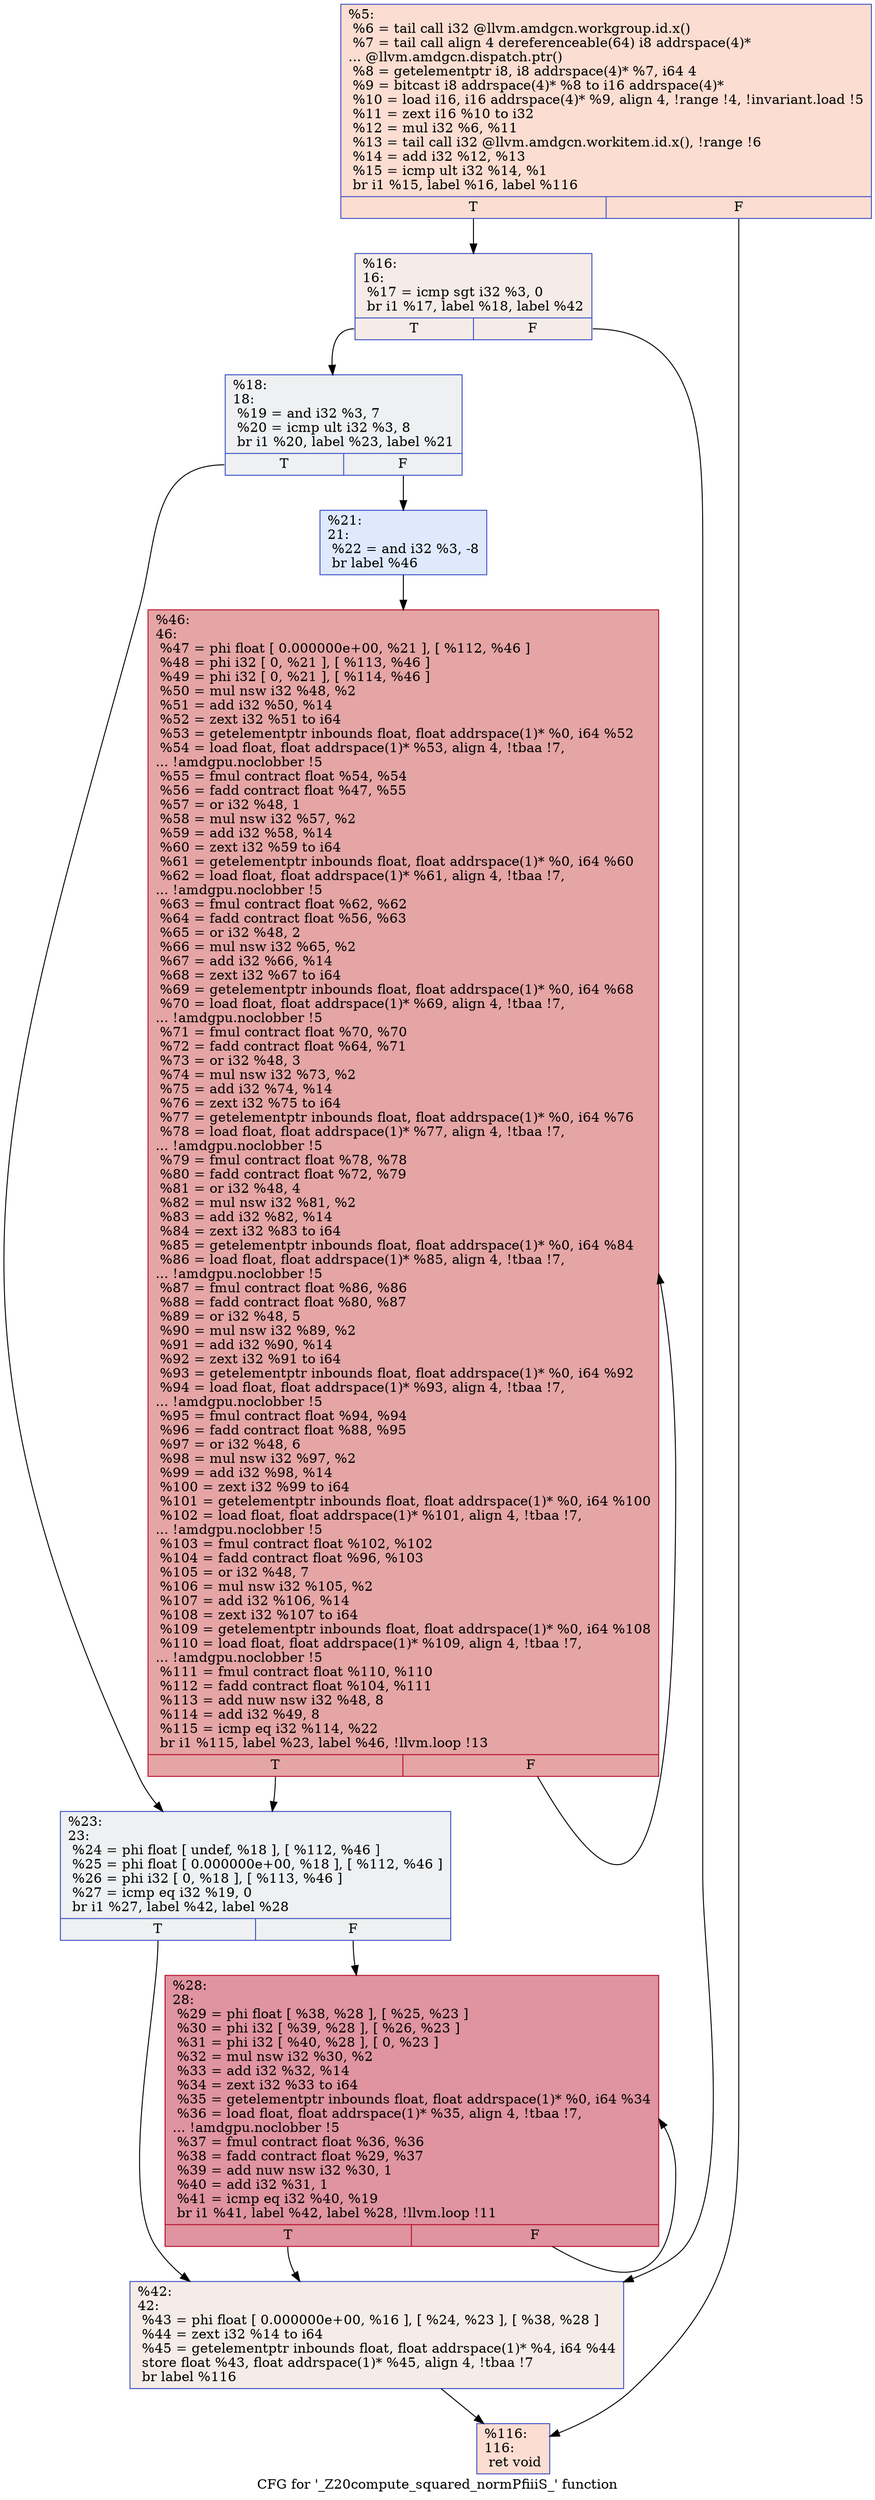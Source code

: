 digraph "CFG for '_Z20compute_squared_normPfiiiS_' function" {
	label="CFG for '_Z20compute_squared_normPfiiiS_' function";

	Node0x5c1b1b0 [shape=record,color="#3d50c3ff", style=filled, fillcolor="#f7b39670",label="{%5:\l  %6 = tail call i32 @llvm.amdgcn.workgroup.id.x()\l  %7 = tail call align 4 dereferenceable(64) i8 addrspace(4)*\l... @llvm.amdgcn.dispatch.ptr()\l  %8 = getelementptr i8, i8 addrspace(4)* %7, i64 4\l  %9 = bitcast i8 addrspace(4)* %8 to i16 addrspace(4)*\l  %10 = load i16, i16 addrspace(4)* %9, align 4, !range !4, !invariant.load !5\l  %11 = zext i16 %10 to i32\l  %12 = mul i32 %6, %11\l  %13 = tail call i32 @llvm.amdgcn.workitem.id.x(), !range !6\l  %14 = add i32 %12, %13\l  %15 = icmp ult i32 %14, %1\l  br i1 %15, label %16, label %116\l|{<s0>T|<s1>F}}"];
	Node0x5c1b1b0:s0 -> Node0x5c1d070;
	Node0x5c1b1b0:s1 -> Node0x5c1d100;
	Node0x5c1d070 [shape=record,color="#3d50c3ff", style=filled, fillcolor="#ead5c970",label="{%16:\l16:                                               \l  %17 = icmp sgt i32 %3, 0\l  br i1 %17, label %18, label %42\l|{<s0>T|<s1>F}}"];
	Node0x5c1d070:s0 -> Node0x5c1d350;
	Node0x5c1d070:s1 -> Node0x5c1d3a0;
	Node0x5c1d350 [shape=record,color="#3d50c3ff", style=filled, fillcolor="#d9dce170",label="{%18:\l18:                                               \l  %19 = and i32 %3, 7\l  %20 = icmp ult i32 %3, 8\l  br i1 %20, label %23, label %21\l|{<s0>T|<s1>F}}"];
	Node0x5c1d350:s0 -> Node0x5c1d660;
	Node0x5c1d350:s1 -> Node0x5c1d6b0;
	Node0x5c1d6b0 [shape=record,color="#3d50c3ff", style=filled, fillcolor="#b5cdfa70",label="{%21:\l21:                                               \l  %22 = and i32 %3, -8\l  br label %46\l}"];
	Node0x5c1d6b0 -> Node0x5c1d8b0;
	Node0x5c1d660 [shape=record,color="#3d50c3ff", style=filled, fillcolor="#d9dce170",label="{%23:\l23:                                               \l  %24 = phi float [ undef, %18 ], [ %112, %46 ]\l  %25 = phi float [ 0.000000e+00, %18 ], [ %112, %46 ]\l  %26 = phi i32 [ 0, %18 ], [ %113, %46 ]\l  %27 = icmp eq i32 %19, 0\l  br i1 %27, label %42, label %28\l|{<s0>T|<s1>F}}"];
	Node0x5c1d660:s0 -> Node0x5c1d3a0;
	Node0x5c1d660:s1 -> Node0x5c1eb20;
	Node0x5c1eb20 [shape=record,color="#b70d28ff", style=filled, fillcolor="#b70d2870",label="{%28:\l28:                                               \l  %29 = phi float [ %38, %28 ], [ %25, %23 ]\l  %30 = phi i32 [ %39, %28 ], [ %26, %23 ]\l  %31 = phi i32 [ %40, %28 ], [ 0, %23 ]\l  %32 = mul nsw i32 %30, %2\l  %33 = add i32 %32, %14\l  %34 = zext i32 %33 to i64\l  %35 = getelementptr inbounds float, float addrspace(1)* %0, i64 %34\l  %36 = load float, float addrspace(1)* %35, align 4, !tbaa !7,\l... !amdgpu.noclobber !5\l  %37 = fmul contract float %36, %36\l  %38 = fadd contract float %29, %37\l  %39 = add nuw nsw i32 %30, 1\l  %40 = add i32 %31, 1\l  %41 = icmp eq i32 %40, %19\l  br i1 %41, label %42, label %28, !llvm.loop !11\l|{<s0>T|<s1>F}}"];
	Node0x5c1eb20:s0 -> Node0x5c1d3a0;
	Node0x5c1eb20:s1 -> Node0x5c1eb20;
	Node0x5c1d3a0 [shape=record,color="#3d50c3ff", style=filled, fillcolor="#ead5c970",label="{%42:\l42:                                               \l  %43 = phi float [ 0.000000e+00, %16 ], [ %24, %23 ], [ %38, %28 ]\l  %44 = zext i32 %14 to i64\l  %45 = getelementptr inbounds float, float addrspace(1)* %4, i64 %44\l  store float %43, float addrspace(1)* %45, align 4, !tbaa !7\l  br label %116\l}"];
	Node0x5c1d3a0 -> Node0x5c1d100;
	Node0x5c1d8b0 [shape=record,color="#b70d28ff", style=filled, fillcolor="#c5333470",label="{%46:\l46:                                               \l  %47 = phi float [ 0.000000e+00, %21 ], [ %112, %46 ]\l  %48 = phi i32 [ 0, %21 ], [ %113, %46 ]\l  %49 = phi i32 [ 0, %21 ], [ %114, %46 ]\l  %50 = mul nsw i32 %48, %2\l  %51 = add i32 %50, %14\l  %52 = zext i32 %51 to i64\l  %53 = getelementptr inbounds float, float addrspace(1)* %0, i64 %52\l  %54 = load float, float addrspace(1)* %53, align 4, !tbaa !7,\l... !amdgpu.noclobber !5\l  %55 = fmul contract float %54, %54\l  %56 = fadd contract float %47, %55\l  %57 = or i32 %48, 1\l  %58 = mul nsw i32 %57, %2\l  %59 = add i32 %58, %14\l  %60 = zext i32 %59 to i64\l  %61 = getelementptr inbounds float, float addrspace(1)* %0, i64 %60\l  %62 = load float, float addrspace(1)* %61, align 4, !tbaa !7,\l... !amdgpu.noclobber !5\l  %63 = fmul contract float %62, %62\l  %64 = fadd contract float %56, %63\l  %65 = or i32 %48, 2\l  %66 = mul nsw i32 %65, %2\l  %67 = add i32 %66, %14\l  %68 = zext i32 %67 to i64\l  %69 = getelementptr inbounds float, float addrspace(1)* %0, i64 %68\l  %70 = load float, float addrspace(1)* %69, align 4, !tbaa !7,\l... !amdgpu.noclobber !5\l  %71 = fmul contract float %70, %70\l  %72 = fadd contract float %64, %71\l  %73 = or i32 %48, 3\l  %74 = mul nsw i32 %73, %2\l  %75 = add i32 %74, %14\l  %76 = zext i32 %75 to i64\l  %77 = getelementptr inbounds float, float addrspace(1)* %0, i64 %76\l  %78 = load float, float addrspace(1)* %77, align 4, !tbaa !7,\l... !amdgpu.noclobber !5\l  %79 = fmul contract float %78, %78\l  %80 = fadd contract float %72, %79\l  %81 = or i32 %48, 4\l  %82 = mul nsw i32 %81, %2\l  %83 = add i32 %82, %14\l  %84 = zext i32 %83 to i64\l  %85 = getelementptr inbounds float, float addrspace(1)* %0, i64 %84\l  %86 = load float, float addrspace(1)* %85, align 4, !tbaa !7,\l... !amdgpu.noclobber !5\l  %87 = fmul contract float %86, %86\l  %88 = fadd contract float %80, %87\l  %89 = or i32 %48, 5\l  %90 = mul nsw i32 %89, %2\l  %91 = add i32 %90, %14\l  %92 = zext i32 %91 to i64\l  %93 = getelementptr inbounds float, float addrspace(1)* %0, i64 %92\l  %94 = load float, float addrspace(1)* %93, align 4, !tbaa !7,\l... !amdgpu.noclobber !5\l  %95 = fmul contract float %94, %94\l  %96 = fadd contract float %88, %95\l  %97 = or i32 %48, 6\l  %98 = mul nsw i32 %97, %2\l  %99 = add i32 %98, %14\l  %100 = zext i32 %99 to i64\l  %101 = getelementptr inbounds float, float addrspace(1)* %0, i64 %100\l  %102 = load float, float addrspace(1)* %101, align 4, !tbaa !7,\l... !amdgpu.noclobber !5\l  %103 = fmul contract float %102, %102\l  %104 = fadd contract float %96, %103\l  %105 = or i32 %48, 7\l  %106 = mul nsw i32 %105, %2\l  %107 = add i32 %106, %14\l  %108 = zext i32 %107 to i64\l  %109 = getelementptr inbounds float, float addrspace(1)* %0, i64 %108\l  %110 = load float, float addrspace(1)* %109, align 4, !tbaa !7,\l... !amdgpu.noclobber !5\l  %111 = fmul contract float %110, %110\l  %112 = fadd contract float %104, %111\l  %113 = add nuw nsw i32 %48, 8\l  %114 = add i32 %49, 8\l  %115 = icmp eq i32 %114, %22\l  br i1 %115, label %23, label %46, !llvm.loop !13\l|{<s0>T|<s1>F}}"];
	Node0x5c1d8b0:s0 -> Node0x5c1d660;
	Node0x5c1d8b0:s1 -> Node0x5c1d8b0;
	Node0x5c1d100 [shape=record,color="#3d50c3ff", style=filled, fillcolor="#f7b39670",label="{%116:\l116:                                              \l  ret void\l}"];
}
